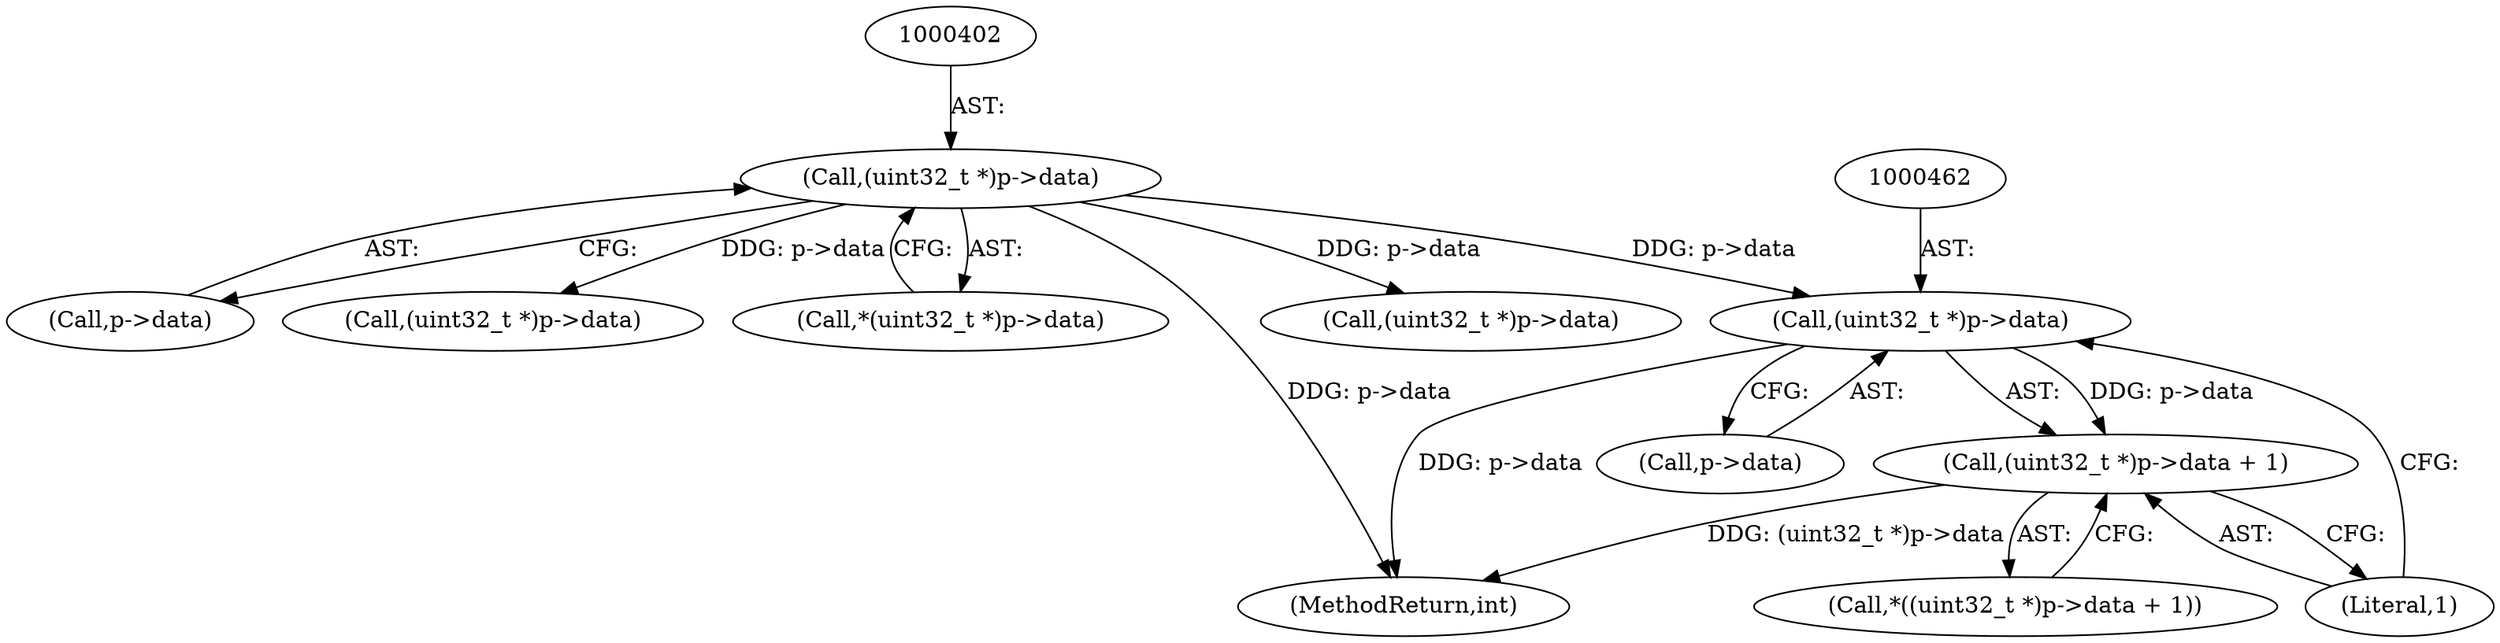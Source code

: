 digraph "0_Android_557bd7bfe6c4895faee09e46fc9b5304a956c8b7@pointer" {
"1000461" [label="(Call,(uint32_t *)p->data)"];
"1000401" [label="(Call,(uint32_t *)p->data)"];
"1000460" [label="(Call,(uint32_t *)p->data + 1)"];
"1000403" [label="(Call,p->data)"];
"1000459" [label="(Call,*((uint32_t *)p->data + 1))"];
"1000466" [label="(Literal,1)"];
"1000463" [label="(Call,p->data)"];
"1000436" [label="(Call,(uint32_t *)p->data)"];
"1000460" [label="(Call,(uint32_t *)p->data + 1)"];
"1000401" [label="(Call,(uint32_t *)p->data)"];
"1000400" [label="(Call,*(uint32_t *)p->data)"];
"1001060" [label="(MethodReturn,int)"];
"1000461" [label="(Call,(uint32_t *)p->data)"];
"1000411" [label="(Call,(uint32_t *)p->data)"];
"1000461" -> "1000460"  [label="AST: "];
"1000461" -> "1000463"  [label="CFG: "];
"1000462" -> "1000461"  [label="AST: "];
"1000463" -> "1000461"  [label="AST: "];
"1000466" -> "1000461"  [label="CFG: "];
"1000461" -> "1001060"  [label="DDG: p->data"];
"1000461" -> "1000460"  [label="DDG: p->data"];
"1000401" -> "1000461"  [label="DDG: p->data"];
"1000401" -> "1000400"  [label="AST: "];
"1000401" -> "1000403"  [label="CFG: "];
"1000402" -> "1000401"  [label="AST: "];
"1000403" -> "1000401"  [label="AST: "];
"1000400" -> "1000401"  [label="CFG: "];
"1000401" -> "1001060"  [label="DDG: p->data"];
"1000401" -> "1000411"  [label="DDG: p->data"];
"1000401" -> "1000436"  [label="DDG: p->data"];
"1000460" -> "1000459"  [label="AST: "];
"1000460" -> "1000466"  [label="CFG: "];
"1000466" -> "1000460"  [label="AST: "];
"1000459" -> "1000460"  [label="CFG: "];
"1000460" -> "1001060"  [label="DDG: (uint32_t *)p->data"];
}
